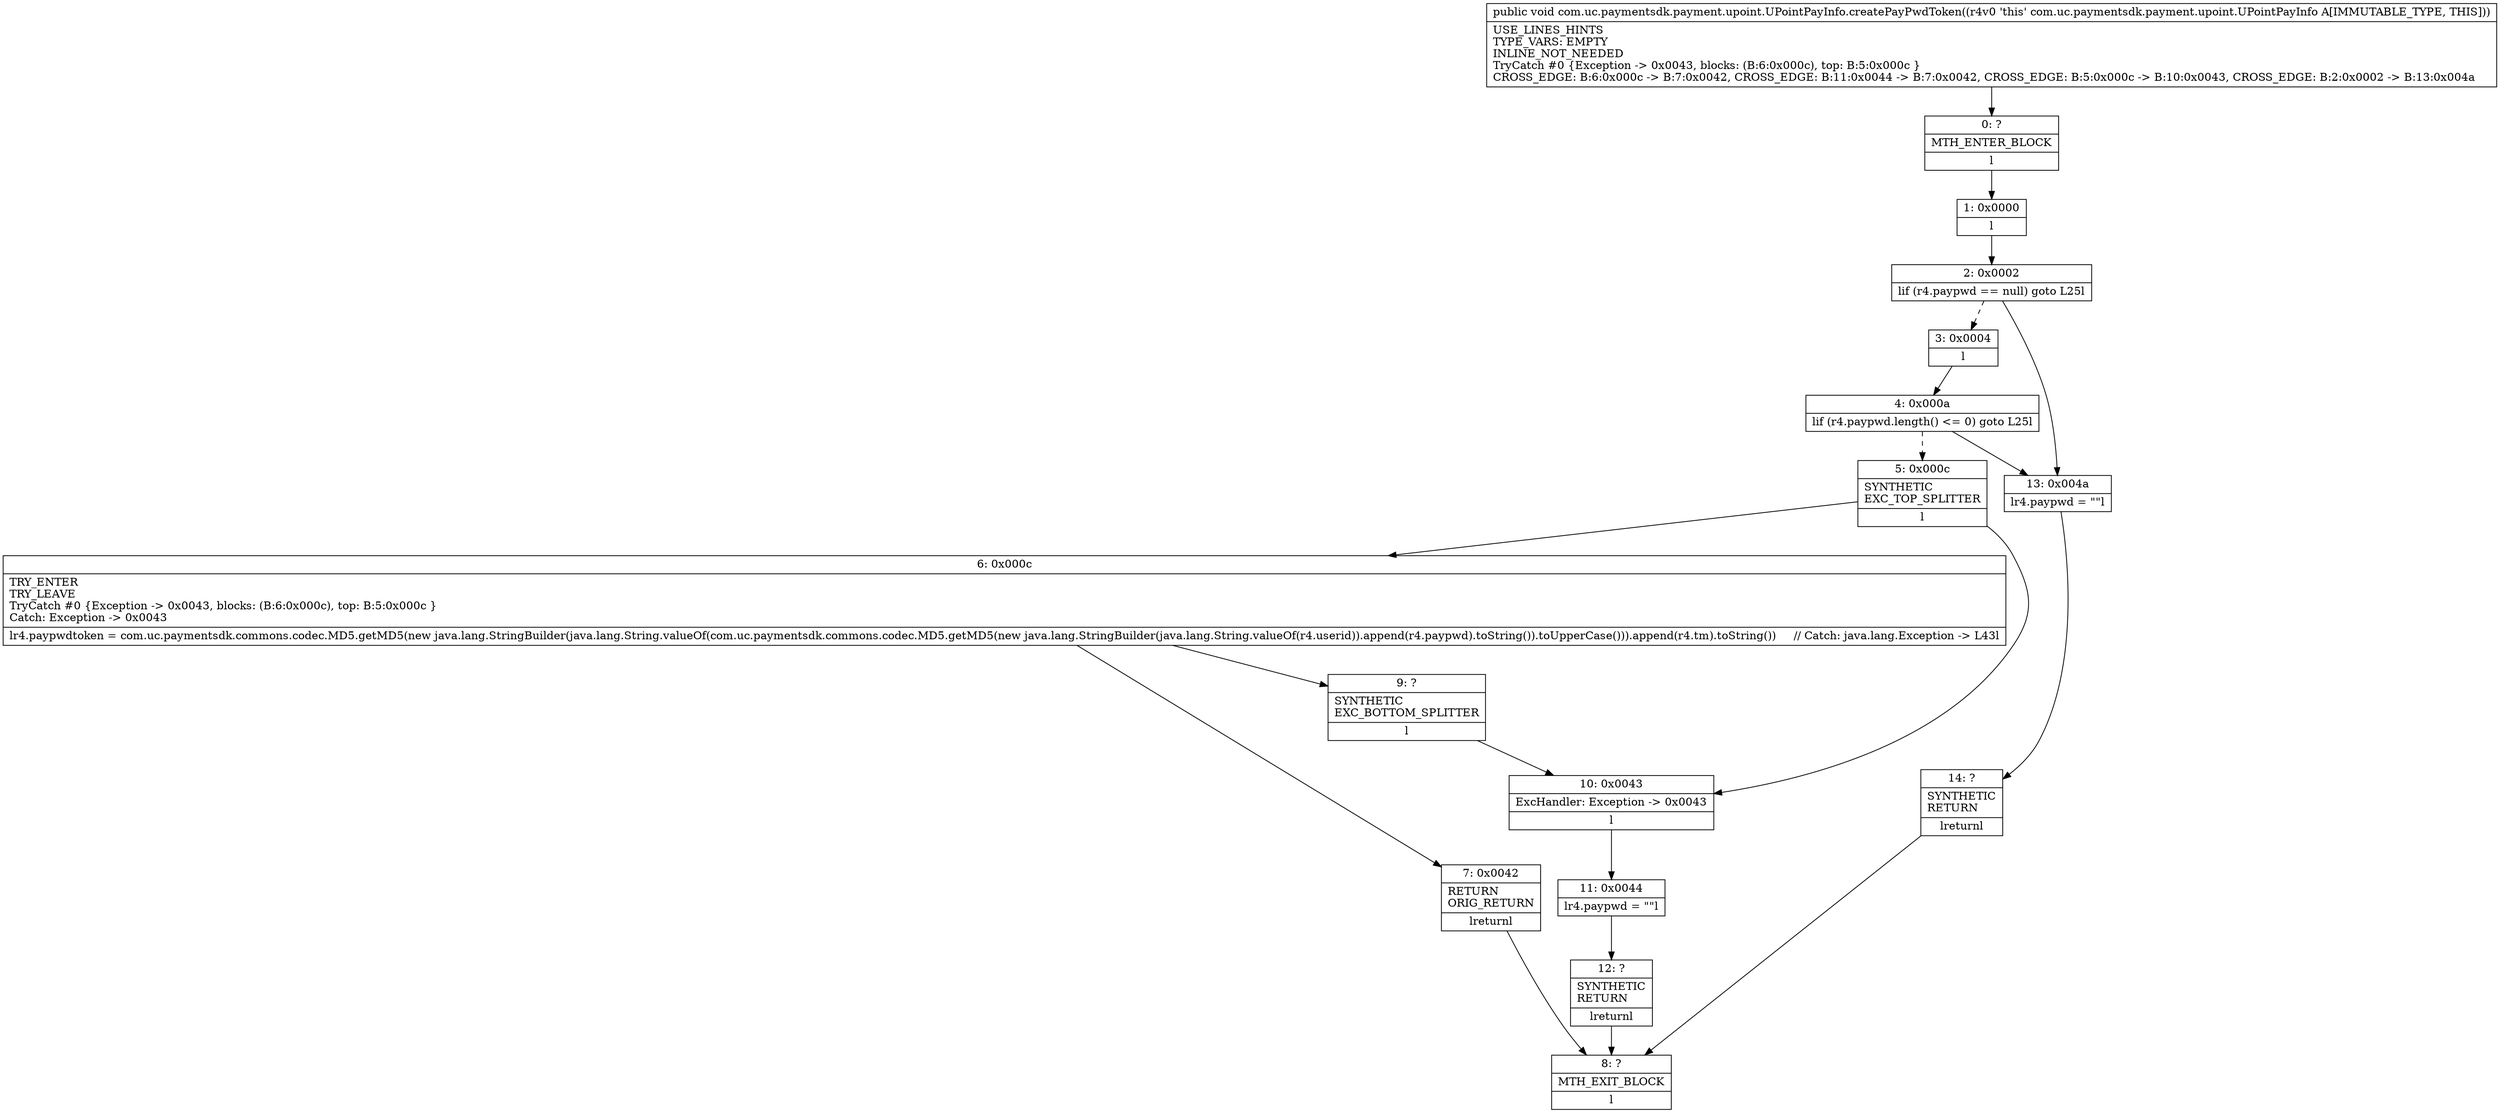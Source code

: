 digraph "CFG forcom.uc.paymentsdk.payment.upoint.UPointPayInfo.createPayPwdToken()V" {
Node_0 [shape=record,label="{0\:\ ?|MTH_ENTER_BLOCK\l|l}"];
Node_1 [shape=record,label="{1\:\ 0x0000|l}"];
Node_2 [shape=record,label="{2\:\ 0x0002|lif (r4.paypwd == null) goto L25l}"];
Node_3 [shape=record,label="{3\:\ 0x0004|l}"];
Node_4 [shape=record,label="{4\:\ 0x000a|lif (r4.paypwd.length() \<= 0) goto L25l}"];
Node_5 [shape=record,label="{5\:\ 0x000c|SYNTHETIC\lEXC_TOP_SPLITTER\l|l}"];
Node_6 [shape=record,label="{6\:\ 0x000c|TRY_ENTER\lTRY_LEAVE\lTryCatch #0 \{Exception \-\> 0x0043, blocks: (B:6:0x000c), top: B:5:0x000c \}\lCatch: Exception \-\> 0x0043\l|lr4.paypwdtoken = com.uc.paymentsdk.commons.codec.MD5.getMD5(new java.lang.StringBuilder(java.lang.String.valueOf(com.uc.paymentsdk.commons.codec.MD5.getMD5(new java.lang.StringBuilder(java.lang.String.valueOf(r4.userid)).append(r4.paypwd).toString()).toUpperCase())).append(r4.tm).toString())     \/\/ Catch: java.lang.Exception \-\> L43l}"];
Node_7 [shape=record,label="{7\:\ 0x0042|RETURN\lORIG_RETURN\l|lreturnl}"];
Node_8 [shape=record,label="{8\:\ ?|MTH_EXIT_BLOCK\l|l}"];
Node_9 [shape=record,label="{9\:\ ?|SYNTHETIC\lEXC_BOTTOM_SPLITTER\l|l}"];
Node_10 [shape=record,label="{10\:\ 0x0043|ExcHandler: Exception \-\> 0x0043\l|l}"];
Node_11 [shape=record,label="{11\:\ 0x0044|lr4.paypwd = \"\"l}"];
Node_12 [shape=record,label="{12\:\ ?|SYNTHETIC\lRETURN\l|lreturnl}"];
Node_13 [shape=record,label="{13\:\ 0x004a|lr4.paypwd = \"\"l}"];
Node_14 [shape=record,label="{14\:\ ?|SYNTHETIC\lRETURN\l|lreturnl}"];
MethodNode[shape=record,label="{public void com.uc.paymentsdk.payment.upoint.UPointPayInfo.createPayPwdToken((r4v0 'this' com.uc.paymentsdk.payment.upoint.UPointPayInfo A[IMMUTABLE_TYPE, THIS]))  | USE_LINES_HINTS\lTYPE_VARS: EMPTY\lINLINE_NOT_NEEDED\lTryCatch #0 \{Exception \-\> 0x0043, blocks: (B:6:0x000c), top: B:5:0x000c \}\lCROSS_EDGE: B:6:0x000c \-\> B:7:0x0042, CROSS_EDGE: B:11:0x0044 \-\> B:7:0x0042, CROSS_EDGE: B:5:0x000c \-\> B:10:0x0043, CROSS_EDGE: B:2:0x0002 \-\> B:13:0x004a\l}"];
MethodNode -> Node_0;
Node_0 -> Node_1;
Node_1 -> Node_2;
Node_2 -> Node_3[style=dashed];
Node_2 -> Node_13;
Node_3 -> Node_4;
Node_4 -> Node_13;
Node_4 -> Node_5[style=dashed];
Node_5 -> Node_6;
Node_5 -> Node_10;
Node_6 -> Node_7;
Node_6 -> Node_9;
Node_7 -> Node_8;
Node_9 -> Node_10;
Node_10 -> Node_11;
Node_11 -> Node_12;
Node_12 -> Node_8;
Node_13 -> Node_14;
Node_14 -> Node_8;
}

